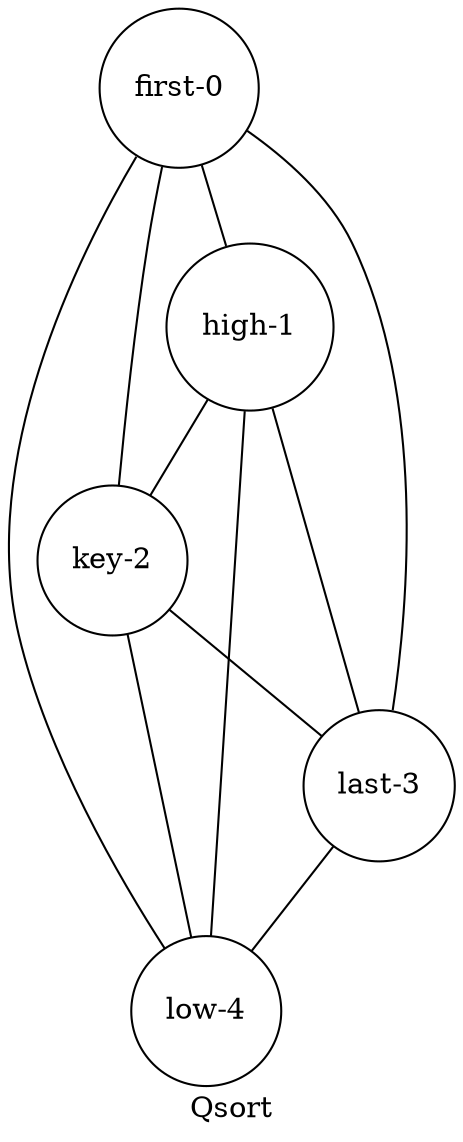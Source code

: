graph Qsort{
label =Qsort
first[label="first-0", shape=circle, style=filled, fillcolor=White]
high[label="high-1", shape=circle, style=filled, fillcolor=White]
key[label="key-2", shape=circle, style=filled, fillcolor=White]
last[label="last-3", shape=circle, style=filled, fillcolor=White]
low[label="low-4", shape=circle, style=filled, fillcolor=White]
first--high
first--key
first--last
first--low
high--key
high--last
high--low
key--last
key--low
last--low
}
